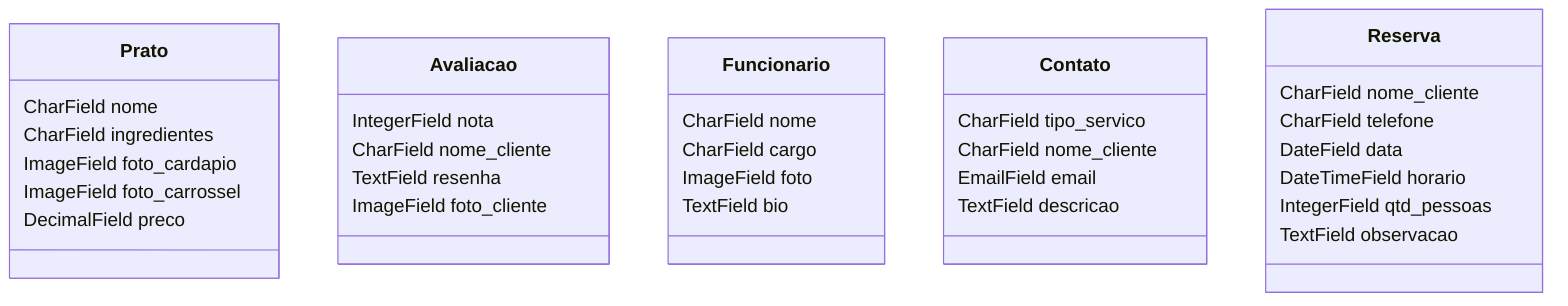classDiagram
    class Prato{
      CharField nome
      CharField ingredientes
      ImageField foto_cardapio
      ImageField foto_carrossel
      DecimalField preco
    }
    class Avaliacao{
      IntegerField nota
      CharField nome_cliente
      TextField resenha
      ImageField foto_cliente
    }
    class Funcionario{
      CharField nome
      CharField cargo
      ImageField foto
      TextField bio
    }
    class Contato{
      CharField tipo_servico
      CharField nome_cliente
      EmailField email
      TextField descricao
    }
    class Reserva {
      CharField nome_cliente
      CharField telefone
      DateField data
      DateTimeField horario
      IntegerField qtd_pessoas
      TextField observacao
    }
